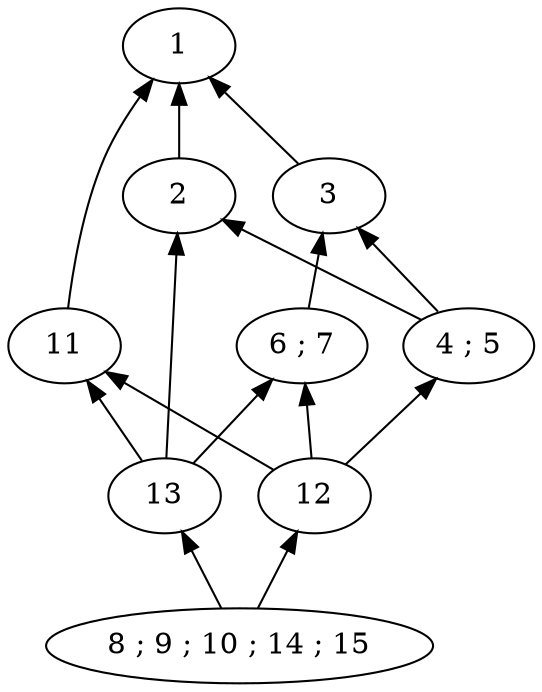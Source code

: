 strict digraph G {
	graph [bb="0,0,244,324"];
	node [label="\N"];
	1	 [height=0.5,
		label=1,
		pos="162,306",
		width=0.75];
	2	 [height=0.5,
		label=2,
		pos="217,234",
		width=0.75];
	1 -> 2	 [dir=back,
		pos="s,174.48,289.66 180.77,281.43 188.63,271.14 197.55,259.47 204.57,250.27"];
	3	 [height=0.5,
		label=3,
		pos="99,234",
		width=0.75];
	1 -> 3	 [dir=back,
		pos="s,148.33,290.38 141.74,282.85 132.23,271.98 121.14,259.3 112.64,249.59"];
	11	 [height=0.5,
		label=11,
		pos="171,162",
		width=0.75];
	1 -> 11	 [dir=back,
		pos="s,163.14,287.76 163.78,277.47 165.59,248.52 168.34,204.57 169.87,180.09"];
	4	 [height=0.5,
		label="4 ; 5",
		pos="99,162",
		width=0.75];
	2 -> 4	 [dir=back,
		pos="s,196.98,221.79 188.3,216.49 166.87,203.41 138.14,185.88 119.12,174.27"];
	13	 [height=0.5,
		label=13,
		pos="171,90",
		width=0.75];
	2 -> 13	 [dir=back,
		pos="s,217.47,215.84 217.26,205.63 216.61,187.51 214.21,163.79 207,144 201.91,130.03 192.5,116.11 184.57,105.9"];
	3 -> 4	 [dir=back,
		pos="s,99,215.83 99,205.57 99,197.11 99,188.06 99,180.41"];
	6	 [height=0.5,
		label="6 ; 7",
		pos="27,162",
		width=0.75];
	3 -> 6	 [dir=back,
		pos="s,83.731,218.73 76.412,211.41 65.288,200.29 52.17,187.17 42.247,177.25"];
	12	 [height=0.5,
		label=12,
		pos="99,90",
		width=0.75];
	4 -> 12	 [dir=back,
		pos="s,99,143.83 99,133.57 99,125.11 99,116.06 99,108.41"];
	6 -> 12	 [dir=back,
		pos="s,42.269,146.73 49.588,139.41 60.712,128.29 73.83,115.17 83.753,105.25"];
	6 -> 13	 [dir=back,
		pos="s,48.871,151.06 58.073,146.46 85.627,132.69 125.16,112.92 149.4,100.8"];
	8	 [height=0.5,
		label="8 ; 9 ; 10 ; 14 ; 15",
		pos="135,18",
		width=2.0943];
	11 -> 12	 [dir=back,
		pos="s,155.73,146.73 148.41,139.41 137.29,128.29 124.17,115.17 114.25,105.25"];
	11 -> 13	 [dir=back,
		pos="s,171,143.83 171,133.57 171,125.11 171,116.06 171,108.41"];
	12 -> 8	 [dir=back,
		pos="s,107.71,72.571 112.26,63.474 116.83,54.335 121.84,44.32 125.99,36.021"];
	13 -> 8	 [dir=back,
		pos="s,162.29,72.571 157.74,63.474 153.17,54.335 148.16,44.32 144.01,36.021"];
}
